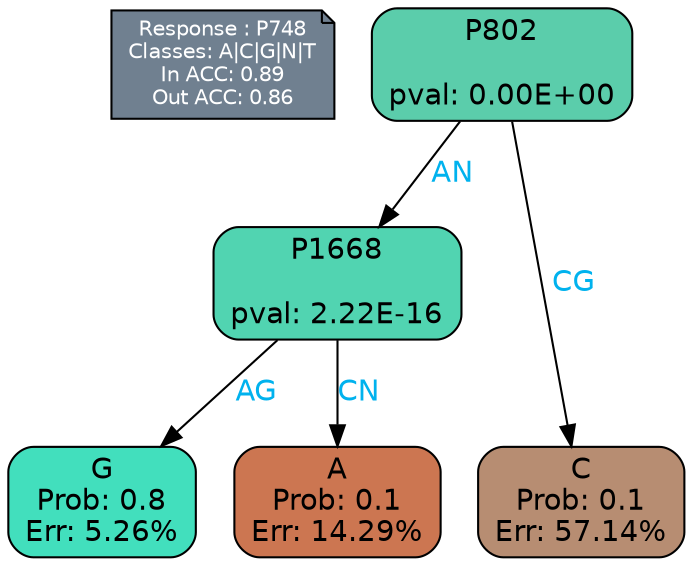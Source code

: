 digraph Tree {
node [shape=box, style="filled, rounded", color="black", fontname=helvetica] ;
graph [ranksep=equally, splines=polylines, bgcolor=transparent, dpi=600] ;
edge [fontname=helvetica] ;
LEGEND [label="Response : P748
Classes: A|C|G|N|T
In ACC: 0.89
Out ACC: 0.86
",shape=note,align=left,style=filled,fillcolor="slategray",fontcolor="white",fontsize=10];1 [label="P802

pval: 0.00E+00", fillcolor="#5bcdab"] ;
2 [label="P1668

pval: 2.22E-16", fillcolor="#51d4b1"] ;
3 [label="G
Prob: 0.8
Err: 5.26%", fillcolor="#42dfbd"] ;
4 [label="A
Prob: 0.1
Err: 14.29%", fillcolor="#cc7651"] ;
5 [label="C
Prob: 0.1
Err: 57.14%", fillcolor="#b78d72"] ;
1 -> 2 [label="AN",fontcolor=deepskyblue2] ;
1 -> 5 [label="CG",fontcolor=deepskyblue2] ;
2 -> 3 [label="AG",fontcolor=deepskyblue2] ;
2 -> 4 [label="CN",fontcolor=deepskyblue2] ;
{rank = same; 3;4;5;}{rank = same; LEGEND;1;}}